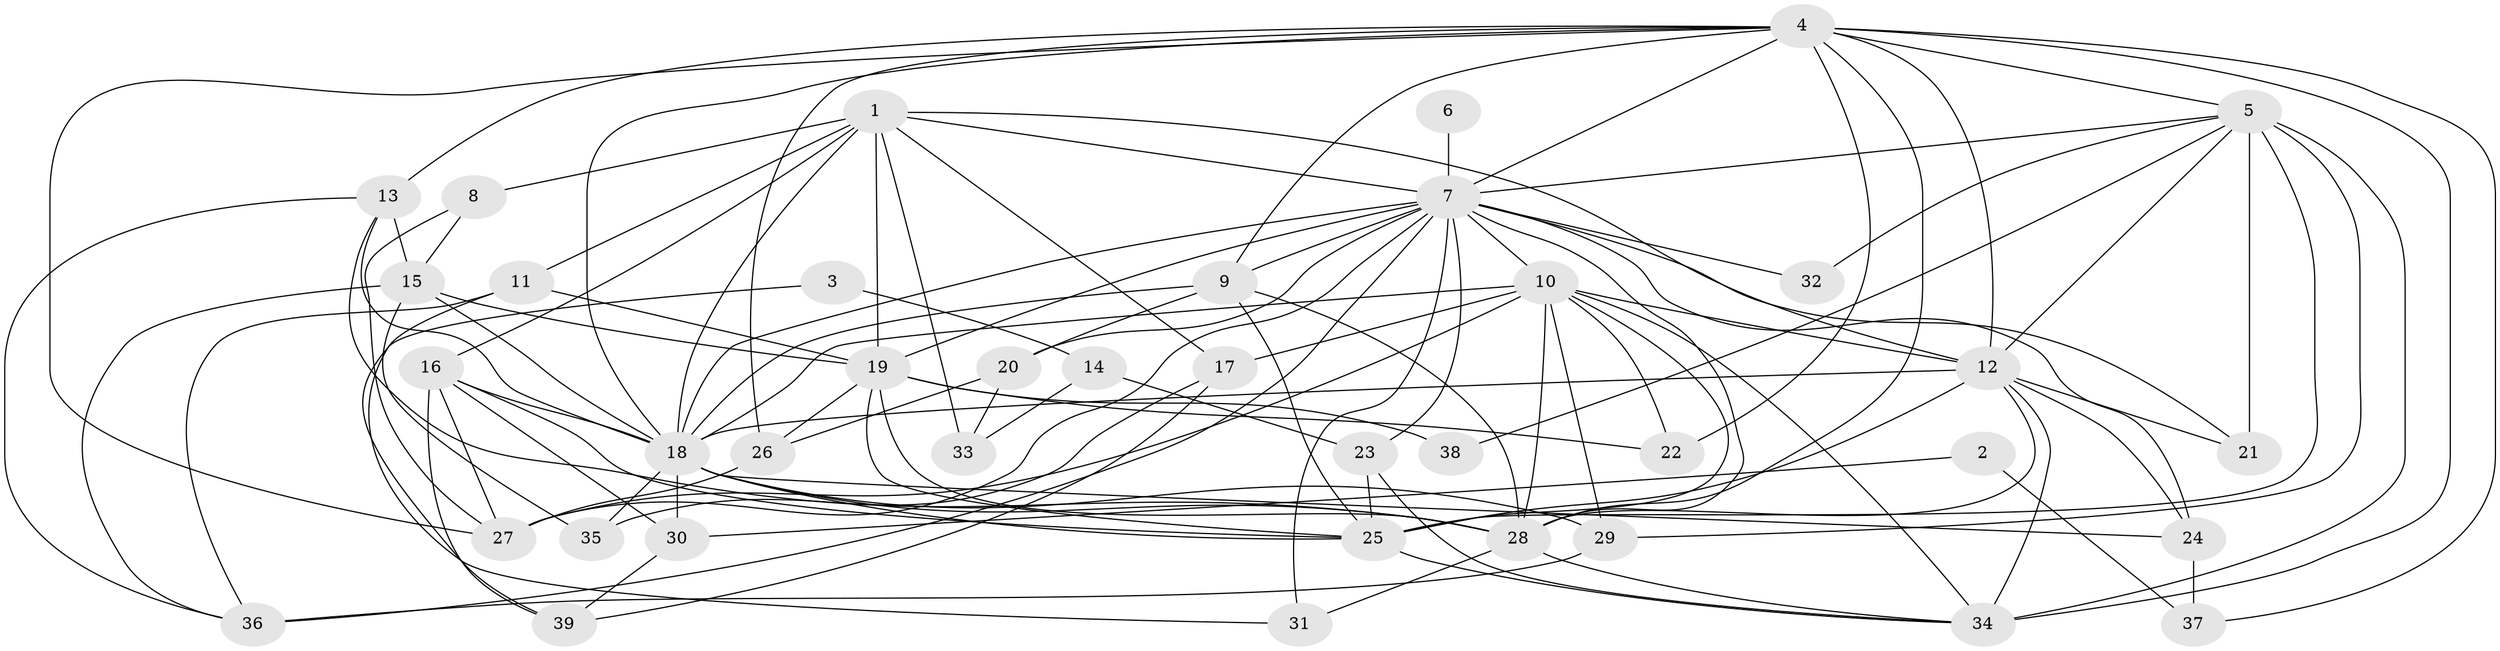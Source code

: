 // original degree distribution, {3: 0.34408602150537637, 2: 0.0967741935483871, 4: 0.24731182795698925, 5: 0.1827956989247312, 7: 0.03225806451612903, 6: 0.07526881720430108, 8: 0.010752688172043012, 10: 0.010752688172043012}
// Generated by graph-tools (version 1.1) at 2025/50/03/04/25 22:50:58]
// undirected, 39 vertices, 110 edges
graph export_dot {
  node [color=gray90,style=filled];
  1;
  2;
  3;
  4;
  5;
  6;
  7;
  8;
  9;
  10;
  11;
  12;
  13;
  14;
  15;
  16;
  17;
  18;
  19;
  20;
  21;
  22;
  23;
  24;
  25;
  26;
  27;
  28;
  29;
  30;
  31;
  32;
  33;
  34;
  35;
  36;
  37;
  38;
  39;
  1 -- 7 [weight=1.0];
  1 -- 8 [weight=1.0];
  1 -- 11 [weight=2.0];
  1 -- 12 [weight=1.0];
  1 -- 16 [weight=1.0];
  1 -- 17 [weight=1.0];
  1 -- 18 [weight=1.0];
  1 -- 19 [weight=1.0];
  1 -- 33 [weight=1.0];
  2 -- 30 [weight=1.0];
  2 -- 37 [weight=1.0];
  3 -- 14 [weight=1.0];
  3 -- 39 [weight=1.0];
  4 -- 5 [weight=1.0];
  4 -- 7 [weight=1.0];
  4 -- 9 [weight=2.0];
  4 -- 12 [weight=2.0];
  4 -- 13 [weight=1.0];
  4 -- 18 [weight=1.0];
  4 -- 22 [weight=2.0];
  4 -- 26 [weight=2.0];
  4 -- 27 [weight=1.0];
  4 -- 28 [weight=1.0];
  4 -- 34 [weight=1.0];
  4 -- 37 [weight=1.0];
  5 -- 7 [weight=1.0];
  5 -- 12 [weight=1.0];
  5 -- 21 [weight=2.0];
  5 -- 25 [weight=2.0];
  5 -- 29 [weight=1.0];
  5 -- 32 [weight=1.0];
  5 -- 34 [weight=2.0];
  5 -- 38 [weight=1.0];
  6 -- 7 [weight=2.0];
  7 -- 9 [weight=2.0];
  7 -- 10 [weight=2.0];
  7 -- 18 [weight=1.0];
  7 -- 19 [weight=1.0];
  7 -- 20 [weight=1.0];
  7 -- 21 [weight=1.0];
  7 -- 23 [weight=1.0];
  7 -- 24 [weight=1.0];
  7 -- 27 [weight=1.0];
  7 -- 28 [weight=2.0];
  7 -- 31 [weight=1.0];
  7 -- 32 [weight=1.0];
  7 -- 36 [weight=2.0];
  8 -- 15 [weight=1.0];
  8 -- 27 [weight=1.0];
  9 -- 18 [weight=1.0];
  9 -- 20 [weight=1.0];
  9 -- 25 [weight=1.0];
  9 -- 28 [weight=1.0];
  10 -- 12 [weight=1.0];
  10 -- 17 [weight=1.0];
  10 -- 18 [weight=1.0];
  10 -- 22 [weight=2.0];
  10 -- 25 [weight=1.0];
  10 -- 27 [weight=1.0];
  10 -- 28 [weight=1.0];
  10 -- 29 [weight=1.0];
  10 -- 34 [weight=1.0];
  11 -- 19 [weight=1.0];
  11 -- 31 [weight=1.0];
  11 -- 36 [weight=1.0];
  12 -- 18 [weight=1.0];
  12 -- 21 [weight=1.0];
  12 -- 24 [weight=1.0];
  12 -- 25 [weight=1.0];
  12 -- 28 [weight=1.0];
  12 -- 34 [weight=1.0];
  13 -- 15 [weight=3.0];
  13 -- 18 [weight=1.0];
  13 -- 28 [weight=1.0];
  13 -- 36 [weight=1.0];
  14 -- 23 [weight=1.0];
  14 -- 33 [weight=1.0];
  15 -- 18 [weight=1.0];
  15 -- 19 [weight=1.0];
  15 -- 35 [weight=1.0];
  15 -- 36 [weight=1.0];
  16 -- 18 [weight=1.0];
  16 -- 25 [weight=1.0];
  16 -- 27 [weight=1.0];
  16 -- 30 [weight=1.0];
  16 -- 39 [weight=1.0];
  17 -- 35 [weight=1.0];
  17 -- 39 [weight=1.0];
  18 -- 24 [weight=1.0];
  18 -- 25 [weight=1.0];
  18 -- 28 [weight=1.0];
  18 -- 29 [weight=1.0];
  18 -- 30 [weight=1.0];
  18 -- 35 [weight=1.0];
  19 -- 22 [weight=1.0];
  19 -- 25 [weight=1.0];
  19 -- 26 [weight=1.0];
  19 -- 28 [weight=2.0];
  19 -- 38 [weight=1.0];
  20 -- 26 [weight=1.0];
  20 -- 33 [weight=1.0];
  23 -- 25 [weight=1.0];
  23 -- 34 [weight=1.0];
  24 -- 37 [weight=1.0];
  25 -- 34 [weight=1.0];
  26 -- 27 [weight=1.0];
  28 -- 31 [weight=1.0];
  28 -- 34 [weight=1.0];
  29 -- 36 [weight=1.0];
  30 -- 39 [weight=1.0];
}
